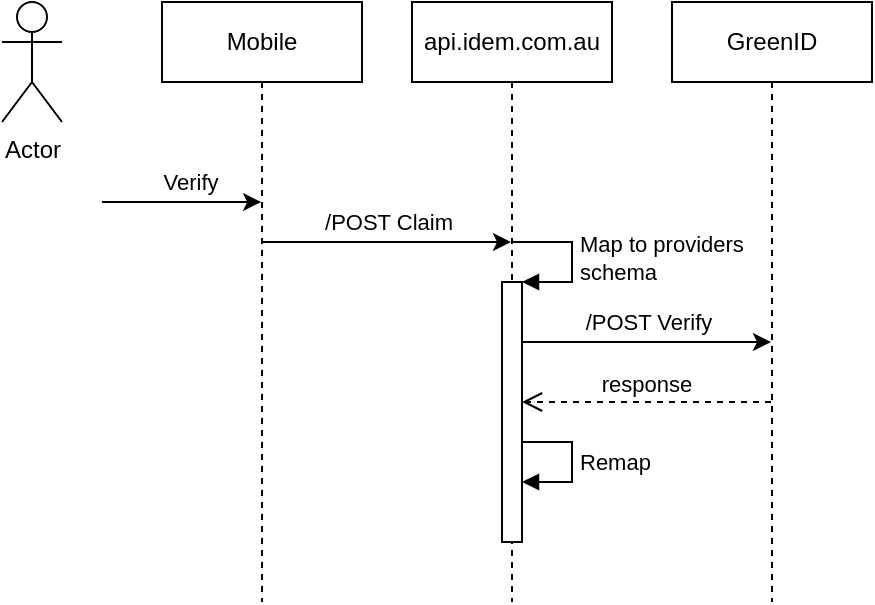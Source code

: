 <mxfile version="14.7.6" type="github">
  <diagram id="-sJl1vnFAzSeyiDIy48c" name="Page-1">
    <mxGraphModel dx="420" dy="255" grid="1" gridSize="10" guides="1" tooltips="1" connect="1" arrows="1" fold="1" page="1" pageScale="1" pageWidth="850" pageHeight="1100" math="0" shadow="0">
      <root>
        <mxCell id="0" />
        <mxCell id="1" parent="0" />
        <mxCell id="oXIK4gXNMIEvVELnEEeO-1" value="Actor" style="shape=umlActor;verticalLabelPosition=bottom;verticalAlign=top;html=1;outlineConnect=0;" vertex="1" parent="1">
          <mxGeometry x="40" y="40" width="30" height="60" as="geometry" />
        </mxCell>
        <mxCell id="oXIK4gXNMIEvVELnEEeO-2" value="Mobile" style="shape=umlLifeline;perimeter=lifelinePerimeter;whiteSpace=wrap;html=1;container=1;collapsible=0;recursiveResize=0;outlineConnect=0;" vertex="1" parent="1">
          <mxGeometry x="120" y="40" width="100" height="300" as="geometry" />
        </mxCell>
        <mxCell id="u69Cct5F-gh2vJBkGJY7-1" value="api.idem.com.au" style="shape=umlLifeline;perimeter=lifelinePerimeter;whiteSpace=wrap;html=1;container=1;collapsible=0;recursiveResize=0;outlineConnect=0;" vertex="1" parent="1">
          <mxGeometry x="245" y="40" width="100" height="300" as="geometry" />
        </mxCell>
        <mxCell id="oXIK4gXNMIEvVELnEEeO-7" value="response" style="html=1;verticalAlign=bottom;endArrow=open;dashed=1;endSize=8;" edge="1" parent="u69Cct5F-gh2vJBkGJY7-1" source="u69Cct5F-gh2vJBkGJY7-2">
          <mxGeometry relative="1" as="geometry">
            <mxPoint x="175" y="200" as="sourcePoint" />
            <mxPoint x="55" y="200" as="targetPoint" />
          </mxGeometry>
        </mxCell>
        <mxCell id="u69Cct5F-gh2vJBkGJY7-2" value="GreenID" style="shape=umlLifeline;perimeter=lifelinePerimeter;whiteSpace=wrap;html=1;container=1;collapsible=0;recursiveResize=0;outlineConnect=0;" vertex="1" parent="1">
          <mxGeometry x="375" y="40" width="100" height="300" as="geometry" />
        </mxCell>
        <mxCell id="u69Cct5F-gh2vJBkGJY7-4" value="" style="endArrow=classic;html=1;" edge="1" parent="1" target="u69Cct5F-gh2vJBkGJY7-1">
          <mxGeometry width="50" height="50" relative="1" as="geometry">
            <mxPoint x="170.129" y="160" as="sourcePoint" />
            <mxPoint x="289.7" y="160" as="targetPoint" />
            <Array as="points">
              <mxPoint x="210.2" y="160" />
            </Array>
          </mxGeometry>
        </mxCell>
        <mxCell id="u69Cct5F-gh2vJBkGJY7-5" value="/POST Claim" style="edgeLabel;html=1;align=center;verticalAlign=middle;resizable=0;points=[];" connectable="0" vertex="1" parent="u69Cct5F-gh2vJBkGJY7-4">
          <mxGeometry x="-0.156" relative="1" as="geometry">
            <mxPoint x="10" y="-10" as="offset" />
          </mxGeometry>
        </mxCell>
        <mxCell id="u69Cct5F-gh2vJBkGJY7-6" value="" style="endArrow=classic;html=1;" edge="1" parent="1" target="u69Cct5F-gh2vJBkGJY7-2">
          <mxGeometry width="50" height="50" relative="1" as="geometry">
            <mxPoint x="300.003" y="210" as="sourcePoint" />
            <mxPoint x="419.67" y="210" as="targetPoint" />
            <Array as="points">
              <mxPoint x="340.17" y="210" />
            </Array>
          </mxGeometry>
        </mxCell>
        <mxCell id="u69Cct5F-gh2vJBkGJY7-7" value="/POST Verify" style="edgeLabel;html=1;align=center;verticalAlign=middle;resizable=0;points=[];" connectable="0" vertex="1" parent="u69Cct5F-gh2vJBkGJY7-6">
          <mxGeometry x="-0.156" relative="1" as="geometry">
            <mxPoint x="10" y="-10" as="offset" />
          </mxGeometry>
        </mxCell>
        <mxCell id="oXIK4gXNMIEvVELnEEeO-3" value="" style="endArrow=classic;html=1;" edge="1" parent="1">
          <mxGeometry width="50" height="50" relative="1" as="geometry">
            <mxPoint x="90" y="140" as="sourcePoint" />
            <mxPoint x="169.57" y="140" as="targetPoint" />
            <Array as="points">
              <mxPoint x="90.07" y="140" />
            </Array>
          </mxGeometry>
        </mxCell>
        <mxCell id="oXIK4gXNMIEvVELnEEeO-4" value="Verify" style="edgeLabel;html=1;align=center;verticalAlign=middle;resizable=0;points=[];" connectable="0" vertex="1" parent="oXIK4gXNMIEvVELnEEeO-3">
          <mxGeometry x="-0.156" relative="1" as="geometry">
            <mxPoint x="10" y="-10" as="offset" />
          </mxGeometry>
        </mxCell>
        <mxCell id="oXIK4gXNMIEvVELnEEeO-5" value="" style="html=1;points=[];perimeter=orthogonalPerimeter;" vertex="1" parent="1">
          <mxGeometry x="290" y="180" width="10" height="130" as="geometry" />
        </mxCell>
        <mxCell id="oXIK4gXNMIEvVELnEEeO-6" value="&lt;div&gt;Map to providers&lt;/div&gt;&lt;div&gt;schema&lt;br&gt;&lt;/div&gt;" style="edgeStyle=orthogonalEdgeStyle;html=1;align=left;spacingLeft=2;endArrow=block;rounded=0;entryX=1;entryY=0;" edge="1" target="oXIK4gXNMIEvVELnEEeO-5" parent="1">
          <mxGeometry relative="1" as="geometry">
            <mxPoint x="295" y="160" as="sourcePoint" />
            <Array as="points">
              <mxPoint x="325" y="160" />
            </Array>
          </mxGeometry>
        </mxCell>
        <mxCell id="oXIK4gXNMIEvVELnEEeO-8" value="Remap" style="edgeStyle=orthogonalEdgeStyle;html=1;align=left;spacingLeft=2;endArrow=block;rounded=0;entryX=1;entryY=0;" edge="1" parent="1">
          <mxGeometry relative="1" as="geometry">
            <mxPoint x="300" y="260" as="sourcePoint" />
            <Array as="points">
              <mxPoint x="325" y="260" />
            </Array>
            <mxPoint x="300" y="280.0" as="targetPoint" />
          </mxGeometry>
        </mxCell>
      </root>
    </mxGraphModel>
  </diagram>
</mxfile>
